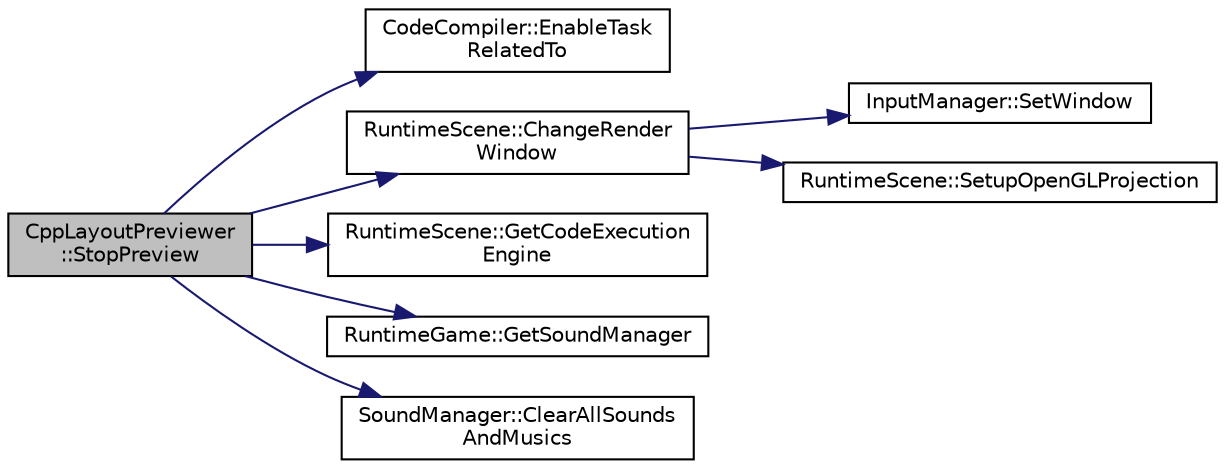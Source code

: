digraph "CppLayoutPreviewer::StopPreview"
{
  edge [fontname="Helvetica",fontsize="10",labelfontname="Helvetica",labelfontsize="10"];
  node [fontname="Helvetica",fontsize="10",shape=record];
  rankdir="LR";
  Node1 [label="CppLayoutPreviewer\l::StopPreview",height=0.2,width=0.4,color="black", fillcolor="grey75", style="filled", fontcolor="black"];
  Node1 -> Node2 [color="midnightblue",fontsize="10",style="solid",fontname="Helvetica"];
  Node2 [label="CodeCompiler::EnableTask\lRelatedTo",height=0.2,width=0.4,color="black", fillcolor="white", style="filled",URL="$d2/d33/class_code_compiler.html#ae4d4d755634f72a73e2b305301c7951c"];
  Node1 -> Node3 [color="midnightblue",fontsize="10",style="solid",fontname="Helvetica"];
  Node3 [label="RuntimeScene::ChangeRender\lWindow",height=0.2,width=0.4,color="black", fillcolor="white", style="filled",URL="$d7/d7f/class_runtime_scene.html#a66af7cfa03b70b110e7eb43379a33f7f",tooltip="Change the window used for rendering the scene. "];
  Node3 -> Node4 [color="midnightblue",fontsize="10",style="solid",fontname="Helvetica"];
  Node4 [label="InputManager::SetWindow",height=0.2,width=0.4,color="black", fillcolor="white", style="filled",URL="$df/dd1/class_input_manager.html#aa3af19f334d2020cda8c053562b6a3f9",tooltip="Set the window managed by the input manager. "];
  Node3 -> Node5 [color="midnightblue",fontsize="10",style="solid",fontname="Helvetica"];
  Node5 [label="RuntimeScene::SetupOpenGLProjection",height=0.2,width=0.4,color="black", fillcolor="white", style="filled",URL="$d7/d7f/class_runtime_scene.html#a8d28a244555bbe468780c5013d0ccaa1",tooltip="Set the OpenGL projection according to the window size and OpenGL scene options. "];
  Node1 -> Node6 [color="midnightblue",fontsize="10",style="solid",fontname="Helvetica"];
  Node6 [label="RuntimeScene::GetCodeExecution\lEngine",height=0.2,width=0.4,color="black", fillcolor="white", style="filled",URL="$d7/d7f/class_runtime_scene.html#ad8e02f4e8f0b1d9629a33804355edf42",tooltip="Give access to the execution engine of the scene. Each scene has its own unique execution engine..."];
  Node1 -> Node7 [color="midnightblue",fontsize="10",style="solid",fontname="Helvetica"];
  Node7 [label="RuntimeGame::GetSoundManager",height=0.2,width=0.4,color="black", fillcolor="white", style="filled",URL="$d8/ddb/class_runtime_game.html#a0c6a930cf57c383cc49c8eae1a3e86d6"];
  Node1 -> Node8 [color="midnightblue",fontsize="10",style="solid",fontname="Helvetica"];
  Node8 [label="SoundManager::ClearAllSounds\lAndMusics",height=0.2,width=0.4,color="black", fillcolor="white", style="filled",URL="$d5/dd9/class_sound_manager.html#a2e09a7dd49485af042eb6f3e43d2e641"];
}
